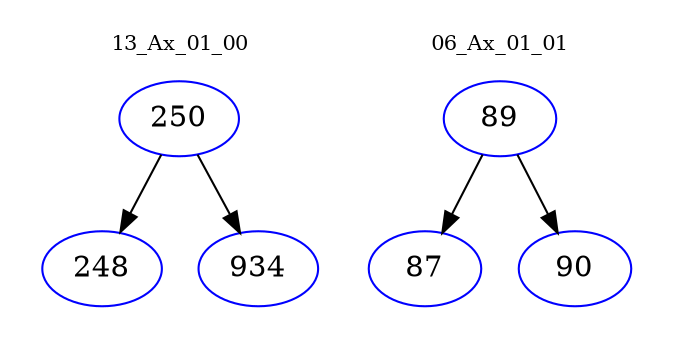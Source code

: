 digraph{
subgraph cluster_0 {
color = white
label = "13_Ax_01_00";
fontsize=10;
T0_250 [label="250", color="blue"]
T0_250 -> T0_248 [color="black"]
T0_248 [label="248", color="blue"]
T0_250 -> T0_934 [color="black"]
T0_934 [label="934", color="blue"]
}
subgraph cluster_1 {
color = white
label = "06_Ax_01_01";
fontsize=10;
T1_89 [label="89", color="blue"]
T1_89 -> T1_87 [color="black"]
T1_87 [label="87", color="blue"]
T1_89 -> T1_90 [color="black"]
T1_90 [label="90", color="blue"]
}
}
